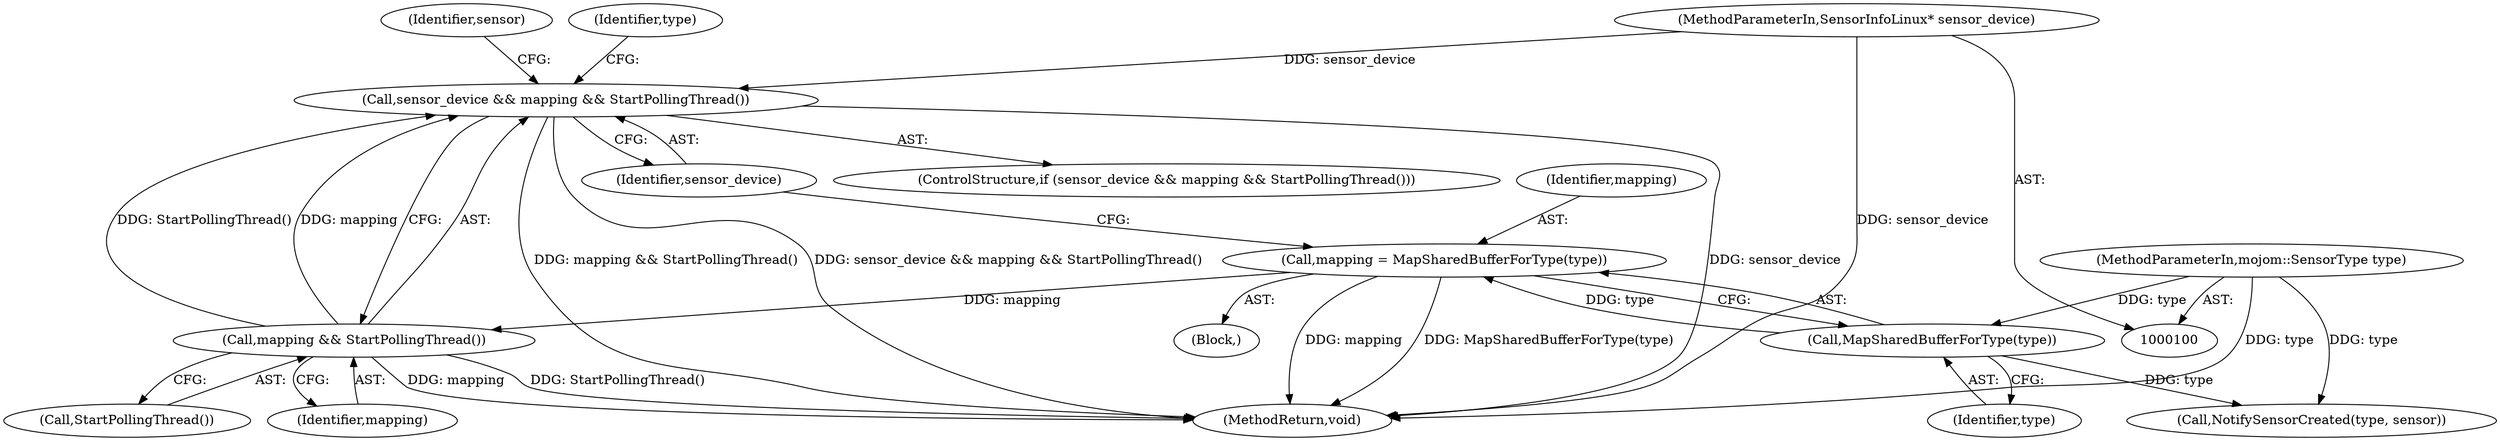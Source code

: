 digraph "1_Chrome_c0c8978849ac57e4ecd613ddc8ff7852a2054734_24@API" {
"1000113" [label="(Call,sensor_device && mapping && StartPollingThread())"];
"1000102" [label="(MethodParameterIn,SensorInfoLinux* sensor_device)"];
"1000115" [label="(Call,mapping && StartPollingThread())"];
"1000108" [label="(Call,mapping = MapSharedBufferForType(type))"];
"1000110" [label="(Call,MapSharedBufferForType(type))"];
"1000101" [label="(MethodParameterIn,mojom::SensorType type)"];
"1000114" [label="(Identifier,sensor_device)"];
"1000101" [label="(MethodParameterIn,mojom::SensorType type)"];
"1000113" [label="(Call,sensor_device && mapping && StartPollingThread())"];
"1000120" [label="(Identifier,sensor)"];
"1000117" [label="(Call,StartPollingThread())"];
"1000123" [label="(Call,NotifySensorCreated(type, sensor))"];
"1000126" [label="(MethodReturn,void)"];
"1000110" [label="(Call,MapSharedBufferForType(type))"];
"1000102" [label="(MethodParameterIn,SensorInfoLinux* sensor_device)"];
"1000108" [label="(Call,mapping = MapSharedBufferForType(type))"];
"1000115" [label="(Call,mapping && StartPollingThread())"];
"1000103" [label="(Block,)"];
"1000116" [label="(Identifier,mapping)"];
"1000109" [label="(Identifier,mapping)"];
"1000124" [label="(Identifier,type)"];
"1000112" [label="(ControlStructure,if (sensor_device && mapping && StartPollingThread()))"];
"1000111" [label="(Identifier,type)"];
"1000113" -> "1000112"  [label="AST: "];
"1000113" -> "1000114"  [label="CFG: "];
"1000113" -> "1000115"  [label="CFG: "];
"1000114" -> "1000113"  [label="AST: "];
"1000115" -> "1000113"  [label="AST: "];
"1000120" -> "1000113"  [label="CFG: "];
"1000124" -> "1000113"  [label="CFG: "];
"1000113" -> "1000126"  [label="DDG: sensor_device"];
"1000113" -> "1000126"  [label="DDG: mapping && StartPollingThread()"];
"1000113" -> "1000126"  [label="DDG: sensor_device && mapping && StartPollingThread()"];
"1000102" -> "1000113"  [label="DDG: sensor_device"];
"1000115" -> "1000113"  [label="DDG: mapping"];
"1000115" -> "1000113"  [label="DDG: StartPollingThread()"];
"1000102" -> "1000100"  [label="AST: "];
"1000102" -> "1000126"  [label="DDG: sensor_device"];
"1000115" -> "1000116"  [label="CFG: "];
"1000115" -> "1000117"  [label="CFG: "];
"1000116" -> "1000115"  [label="AST: "];
"1000117" -> "1000115"  [label="AST: "];
"1000115" -> "1000126"  [label="DDG: StartPollingThread()"];
"1000115" -> "1000126"  [label="DDG: mapping"];
"1000108" -> "1000115"  [label="DDG: mapping"];
"1000108" -> "1000103"  [label="AST: "];
"1000108" -> "1000110"  [label="CFG: "];
"1000109" -> "1000108"  [label="AST: "];
"1000110" -> "1000108"  [label="AST: "];
"1000114" -> "1000108"  [label="CFG: "];
"1000108" -> "1000126"  [label="DDG: mapping"];
"1000108" -> "1000126"  [label="DDG: MapSharedBufferForType(type)"];
"1000110" -> "1000108"  [label="DDG: type"];
"1000110" -> "1000111"  [label="CFG: "];
"1000111" -> "1000110"  [label="AST: "];
"1000101" -> "1000110"  [label="DDG: type"];
"1000110" -> "1000123"  [label="DDG: type"];
"1000101" -> "1000100"  [label="AST: "];
"1000101" -> "1000126"  [label="DDG: type"];
"1000101" -> "1000123"  [label="DDG: type"];
}
